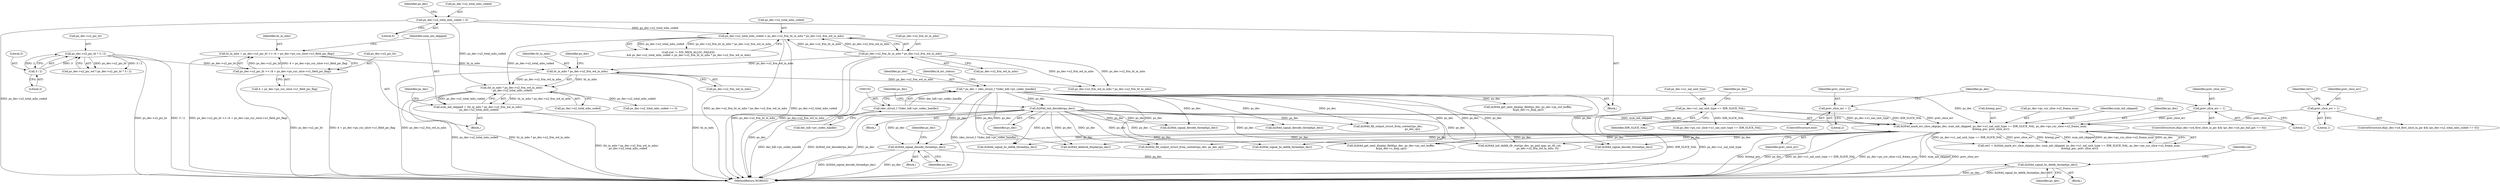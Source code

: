 digraph "0_Android_e86d3cfd2bc28dac421092106751e5638d54a848@API" {
"1001648" [label="(Call,ih264d_signal_bs_deblk_thread(ps_dec))"];
"1001639" [label="(Call,ih264d_signal_decode_thread(ps_dec))"];
"1000918" [label="(Call,ih264d_init_decoder(ps_dec))"];
"1000159" [label="(Call,* ps_dec = (dec_struct_t *)(dec_hdl->pv_codec_handle))"];
"1000161" [label="(Call,(dec_struct_t *)(dec_hdl->pv_codec_handle))"];
"1001586" [label="(Call,ih264d_mark_err_slice_skip(ps_dec, num_mb_skipped, ps_dec->u1_nal_unit_type == IDR_SLICE_NAL, ps_dec->ps_cur_slice->u2_frame_num,\n &temp_poc, prev_slice_err))"];
"1001543" [label="(Call,num_mb_skipped = (ht_in_mbs * ps_dec->u2_frm_wd_in_mbs)\n - ps_dec->u2_total_mbs_coded)"];
"1001545" [label="(Call,(ht_in_mbs * ps_dec->u2_frm_wd_in_mbs)\n - ps_dec->u2_total_mbs_coded)"];
"1001546" [label="(Call,ht_in_mbs * ps_dec->u2_frm_wd_in_mbs)"];
"1001530" [label="(Call,ht_in_mbs = ps_dec->u2_pic_ht >> (4 + ps_dec->ps_cur_slice->u1_field_pic_flag))"];
"1001532" [label="(Call,ps_dec->u2_pic_ht >> (4 + ps_dec->ps_cur_slice->u1_field_pic_flag))"];
"1001049" [label="(Call,ps_dec->u2_pic_ht * 3 / 2)"];
"1001053" [label="(Call,3 / 2)"];
"1001517" [label="(Call,ps_dec->u2_frm_ht_in_mbs * ps_dec->u2_frm_wd_in_mbs)"];
"1001513" [label="(Call,ps_dec->u2_total_mbs_coded < ps_dec->u2_frm_ht_in_mbs * ps_dec->u2_frm_wd_in_mbs)"];
"1000930" [label="(Call,ps_dec->u2_total_mbs_coded = 0)"];
"1001589" [label="(Call,ps_dec->u1_nal_unit_type == IDR_SLICE_NAL)"];
"1001568" [label="(Call,prev_slice_err = 2)"];
"1001581" [label="(Call,prev_slice_err = 1)"];
"1001564" [label="(Call,prev_slice_err = 1)"];
"1001532" [label="(Call,ps_dec->u2_pic_ht >> (4 + ps_dec->ps_cur_slice->u1_field_pic_flag))"];
"1001589" [label="(Call,ps_dec->u1_nal_unit_type == IDR_SLICE_NAL)"];
"1001588" [label="(Identifier,num_mb_skipped)"];
"1001055" [label="(Literal,2)"];
"1001436" [label="(Call,ih264d_signal_decode_thread(ps_dec))"];
"1001554" [label="(ControlStructure,if(ps_dec->u4_first_slice_in_pic && (ps_dec->u4_pic_buf_got == 0)))"];
"1001053" [label="(Call,3 / 2)"];
"1001870" [label="(Call,ih264d_signal_bs_deblk_thread(ps_dec))"];
"1000163" [label="(Call,dec_hdl->pv_codec_handle)"];
"1001533" [label="(Call,ps_dec->u2_pic_ht)"];
"1001583" [label="(Literal,1)"];
"1000159" [label="(Call,* ps_dec = (dec_struct_t *)(dec_hdl->pv_codec_handle))"];
"1001530" [label="(Call,ht_in_mbs = ps_dec->u2_pic_ht >> (4 + ps_dec->ps_cur_slice->u1_field_pic_flag))"];
"1001585" [label="(Identifier,ret1)"];
"1000934" [label="(Literal,0)"];
"1001569" [label="(Identifier,prev_slice_err)"];
"1001567" [label="(ControlStructure,else)"];
"1001552" [label="(Identifier,ps_dec)"];
"1001596" [label="(Identifier,ps_dec)"];
"1001587" [label="(Identifier,ps_dec)"];
"1001509" [label="(Call,(ret != IVD_MEM_ALLOC_FAILED)\n && ps_dec->u2_total_mbs_coded < ps_dec->u2_frm_ht_in_mbs * ps_dec->u2_frm_wd_in_mbs)"];
"1001215" [label="(Call,ih264d_signal_decode_thread(ps_dec))"];
"1001593" [label="(Identifier,IDR_SLICE_NAL)"];
"1001531" [label="(Identifier,ht_in_mbs)"];
"1001565" [label="(Identifier,prev_slice_err)"];
"1001049" [label="(Call,ps_dec->u2_pic_ht * 3 / 2)"];
"1001536" [label="(Call,4 + ps_dec->ps_cur_slice->u1_field_pic_flag)"];
"1001599" [label="(Call,&temp_poc)"];
"1001544" [label="(Identifier,num_mb_skipped)"];
"1001574" [label="(Identifier,ps_dec)"];
"1001568" [label="(Call,prev_slice_err = 2)"];
"1000937" [label="(Identifier,ps_dec)"];
"1001546" [label="(Call,ht_in_mbs * ps_dec->u2_frm_wd_in_mbs)"];
"1001649" [label="(Identifier,ps_dec)"];
"1001543" [label="(Call,num_mb_skipped = (ht_in_mbs * ps_dec->u2_frm_wd_in_mbs)\n - ps_dec->u2_total_mbs_coded)"];
"1000168" [label="(Identifier,i4_err_status)"];
"1001601" [label="(Identifier,prev_slice_err)"];
"1001935" [label="(Call,ih264d_deblock_display(ps_dec))"];
"1001547" [label="(Identifier,ht_in_mbs)"];
"1001652" [label="(Identifier,ret)"];
"1001551" [label="(Call,ps_dec->u2_total_mbs_coded)"];
"1000157" [label="(Block,)"];
"1001639" [label="(Call,ih264d_signal_decode_thread(ps_dec))"];
"1001279" [label="(Call,ih264d_fill_output_struct_from_context(ps_dec,\n                                                           ps_dec_op))"];
"1001545" [label="(Call,(ht_in_mbs * ps_dec->u2_frm_wd_in_mbs)\n - ps_dec->u2_total_mbs_coded)"];
"1002092" [label="(Call,ih264d_fill_output_struct_from_context(ps_dec, ps_dec_op))"];
"1001054" [label="(Literal,3)"];
"1001517" [label="(Call,ps_dec->u2_frm_ht_in_mbs * ps_dec->u2_frm_wd_in_mbs)"];
"1001571" [label="(ControlStructure,if(ps_dec->u4_first_slice_in_pic && (ps_dec->u2_total_mbs_coded == 0)))"];
"1001644" [label="(Identifier,ps_dec)"];
"1000161" [label="(Call,(dec_struct_t *)(dec_hdl->pv_codec_handle))"];
"1001582" [label="(Identifier,prev_slice_err)"];
"1001518" [label="(Call,ps_dec->u2_frm_ht_in_mbs)"];
"1000919" [label="(Identifier,ps_dec)"];
"1001548" [label="(Call,ps_dec->u2_frm_wd_in_mbs)"];
"1001050" [label="(Call,ps_dec->u2_pic_ht)"];
"1001590" [label="(Call,ps_dec->u1_nal_unit_type)"];
"1000917" [label="(Block,)"];
"1001956" [label="(Call,ps_dec->ps_cur_slice->u1_nal_unit_type == IDR_SLICE_NAL)"];
"1001045" [label="(Call,ps_dec->u2_pic_wd * ps_dec->u2_pic_ht * 3 / 2)"];
"1001594" [label="(Call,ps_dec->ps_cur_slice->u2_frame_num)"];
"1001566" [label="(Literal,1)"];
"1001638" [label="(Block,)"];
"1001648" [label="(Call,ih264d_signal_bs_deblk_thread(ps_dec))"];
"1001514" [label="(Call,ps_dec->u2_total_mbs_coded)"];
"1001570" [label="(Literal,2)"];
"1002064" [label="(Call,ih264d_get_next_display_field(ps_dec, ps_dec->ps_out_buffer,\n &(ps_dec->s_disp_op)))"];
"1000160" [label="(Identifier,ps_dec)"];
"1002050" [label="(Call,ih264d_signal_bs_deblk_thread(ps_dec))"];
"1001513" [label="(Call,ps_dec->u2_total_mbs_coded < ps_dec->u2_frm_ht_in_mbs * ps_dec->u2_frm_wd_in_mbs)"];
"1001557" [label="(Identifier,ps_dec)"];
"1001647" [label="(Block,)"];
"1000922" [label="(Identifier,ps_dec)"];
"1001586" [label="(Call,ih264d_mark_err_slice_skip(ps_dec, num_mb_skipped, ps_dec->u1_nal_unit_type == IDR_SLICE_NAL, ps_dec->ps_cur_slice->u2_frame_num,\n &temp_poc, prev_slice_err))"];
"1000722" [label="(Call,ih264d_get_next_display_field(ps_dec, ps_dec->ps_out_buffer,\n &(ps_dec->s_disp_op)))"];
"1002272" [label="(MethodReturn,WORD32)"];
"1001564" [label="(Call,prev_slice_err = 1)"];
"1001640" [label="(Identifier,ps_dec)"];
"1001576" [label="(Call,ps_dec->u2_total_mbs_coded == 0)"];
"1001524" [label="(Block,)"];
"1001713" [label="(Call,ps_dec->u2_frm_wd_in_mbs * ps_dec->u2_frm_ht_in_mbs)"];
"1001728" [label="(Call,ih264d_init_deblk_tfr_ctxt(ps_dec, ps_pad_mgr, ps_tfr_cxt,\n                                           ps_dec->u2_frm_wd_in_mbs, 0))"];
"1001581" [label="(Call,prev_slice_err = 1)"];
"1001584" [label="(Call,ret1 = ih264d_mark_err_slice_skip(ps_dec, num_mb_skipped, ps_dec->u1_nal_unit_type == IDR_SLICE_NAL, ps_dec->ps_cur_slice->u2_frame_num,\n &temp_poc, prev_slice_err))"];
"1001762" [label="(Call,ih264d_signal_decode_thread(ps_dec))"];
"1000918" [label="(Call,ih264d_init_decoder(ps_dec))"];
"1000930" [label="(Call,ps_dec->u2_total_mbs_coded = 0)"];
"1000931" [label="(Call,ps_dec->u2_total_mbs_coded)"];
"1001521" [label="(Call,ps_dec->u2_frm_wd_in_mbs)"];
"1001648" -> "1001647"  [label="AST: "];
"1001648" -> "1001649"  [label="CFG: "];
"1001649" -> "1001648"  [label="AST: "];
"1001652" -> "1001648"  [label="CFG: "];
"1001648" -> "1002272"  [label="DDG: ps_dec"];
"1001648" -> "1002272"  [label="DDG: ih264d_signal_bs_deblk_thread(ps_dec)"];
"1001639" -> "1001648"  [label="DDG: ps_dec"];
"1001639" -> "1001638"  [label="AST: "];
"1001639" -> "1001640"  [label="CFG: "];
"1001640" -> "1001639"  [label="AST: "];
"1001644" -> "1001639"  [label="CFG: "];
"1001639" -> "1002272"  [label="DDG: ps_dec"];
"1001639" -> "1002272"  [label="DDG: ih264d_signal_decode_thread(ps_dec)"];
"1000918" -> "1001639"  [label="DDG: ps_dec"];
"1001586" -> "1001639"  [label="DDG: ps_dec"];
"1000159" -> "1001639"  [label="DDG: ps_dec"];
"1000918" -> "1000917"  [label="AST: "];
"1000918" -> "1000919"  [label="CFG: "];
"1000919" -> "1000918"  [label="AST: "];
"1000922" -> "1000918"  [label="CFG: "];
"1000918" -> "1002272"  [label="DDG: ih264d_init_decoder(ps_dec)"];
"1000918" -> "1002272"  [label="DDG: ps_dec"];
"1000159" -> "1000918"  [label="DDG: ps_dec"];
"1000918" -> "1001215"  [label="DDG: ps_dec"];
"1000918" -> "1001279"  [label="DDG: ps_dec"];
"1000918" -> "1001436"  [label="DDG: ps_dec"];
"1000918" -> "1001586"  [label="DDG: ps_dec"];
"1000918" -> "1001728"  [label="DDG: ps_dec"];
"1000918" -> "1001762"  [label="DDG: ps_dec"];
"1000918" -> "1001870"  [label="DDG: ps_dec"];
"1000918" -> "1001935"  [label="DDG: ps_dec"];
"1000918" -> "1002050"  [label="DDG: ps_dec"];
"1000918" -> "1002064"  [label="DDG: ps_dec"];
"1000918" -> "1002092"  [label="DDG: ps_dec"];
"1000159" -> "1000157"  [label="AST: "];
"1000159" -> "1000161"  [label="CFG: "];
"1000160" -> "1000159"  [label="AST: "];
"1000161" -> "1000159"  [label="AST: "];
"1000168" -> "1000159"  [label="CFG: "];
"1000159" -> "1002272"  [label="DDG: ps_dec"];
"1000159" -> "1002272"  [label="DDG: (dec_struct_t *)(dec_hdl->pv_codec_handle)"];
"1000161" -> "1000159"  [label="DDG: dec_hdl->pv_codec_handle"];
"1000159" -> "1000722"  [label="DDG: ps_dec"];
"1000159" -> "1001215"  [label="DDG: ps_dec"];
"1000159" -> "1001279"  [label="DDG: ps_dec"];
"1000159" -> "1001436"  [label="DDG: ps_dec"];
"1000159" -> "1001586"  [label="DDG: ps_dec"];
"1000159" -> "1001728"  [label="DDG: ps_dec"];
"1000159" -> "1001762"  [label="DDG: ps_dec"];
"1000159" -> "1001870"  [label="DDG: ps_dec"];
"1000159" -> "1001935"  [label="DDG: ps_dec"];
"1000159" -> "1002050"  [label="DDG: ps_dec"];
"1000159" -> "1002064"  [label="DDG: ps_dec"];
"1000159" -> "1002092"  [label="DDG: ps_dec"];
"1000161" -> "1000163"  [label="CFG: "];
"1000162" -> "1000161"  [label="AST: "];
"1000163" -> "1000161"  [label="AST: "];
"1000161" -> "1002272"  [label="DDG: dec_hdl->pv_codec_handle"];
"1001586" -> "1001584"  [label="AST: "];
"1001586" -> "1001601"  [label="CFG: "];
"1001587" -> "1001586"  [label="AST: "];
"1001588" -> "1001586"  [label="AST: "];
"1001589" -> "1001586"  [label="AST: "];
"1001594" -> "1001586"  [label="AST: "];
"1001599" -> "1001586"  [label="AST: "];
"1001601" -> "1001586"  [label="AST: "];
"1001584" -> "1001586"  [label="CFG: "];
"1001586" -> "1002272"  [label="DDG: &temp_poc"];
"1001586" -> "1002272"  [label="DDG: ps_dec"];
"1001586" -> "1002272"  [label="DDG: ps_dec->u1_nal_unit_type == IDR_SLICE_NAL"];
"1001586" -> "1002272"  [label="DDG: ps_dec->ps_cur_slice->u2_frame_num"];
"1001586" -> "1002272"  [label="DDG: num_mb_skipped"];
"1001586" -> "1002272"  [label="DDG: prev_slice_err"];
"1001586" -> "1001584"  [label="DDG: ps_dec->u1_nal_unit_type == IDR_SLICE_NAL"];
"1001586" -> "1001584"  [label="DDG: prev_slice_err"];
"1001586" -> "1001584"  [label="DDG: &temp_poc"];
"1001586" -> "1001584"  [label="DDG: num_mb_skipped"];
"1001586" -> "1001584"  [label="DDG: ps_dec->ps_cur_slice->u2_frame_num"];
"1001586" -> "1001584"  [label="DDG: ps_dec"];
"1001543" -> "1001586"  [label="DDG: num_mb_skipped"];
"1001589" -> "1001586"  [label="DDG: ps_dec->u1_nal_unit_type"];
"1001589" -> "1001586"  [label="DDG: IDR_SLICE_NAL"];
"1001568" -> "1001586"  [label="DDG: prev_slice_err"];
"1001581" -> "1001586"  [label="DDG: prev_slice_err"];
"1001564" -> "1001586"  [label="DDG: prev_slice_err"];
"1001586" -> "1001728"  [label="DDG: ps_dec"];
"1001586" -> "1001762"  [label="DDG: ps_dec"];
"1001586" -> "1001870"  [label="DDG: ps_dec"];
"1001586" -> "1001935"  [label="DDG: ps_dec"];
"1001586" -> "1002050"  [label="DDG: ps_dec"];
"1001586" -> "1002064"  [label="DDG: ps_dec"];
"1001586" -> "1002092"  [label="DDG: ps_dec"];
"1001543" -> "1001524"  [label="AST: "];
"1001543" -> "1001545"  [label="CFG: "];
"1001544" -> "1001543"  [label="AST: "];
"1001545" -> "1001543"  [label="AST: "];
"1001557" -> "1001543"  [label="CFG: "];
"1001543" -> "1002272"  [label="DDG: (ht_in_mbs * ps_dec->u2_frm_wd_in_mbs)\n - ps_dec->u2_total_mbs_coded"];
"1001545" -> "1001543"  [label="DDG: ht_in_mbs * ps_dec->u2_frm_wd_in_mbs"];
"1001545" -> "1001543"  [label="DDG: ps_dec->u2_total_mbs_coded"];
"1001545" -> "1001551"  [label="CFG: "];
"1001546" -> "1001545"  [label="AST: "];
"1001551" -> "1001545"  [label="AST: "];
"1001545" -> "1002272"  [label="DDG: ps_dec->u2_total_mbs_coded"];
"1001545" -> "1002272"  [label="DDG: ht_in_mbs * ps_dec->u2_frm_wd_in_mbs"];
"1001546" -> "1001545"  [label="DDG: ht_in_mbs"];
"1001546" -> "1001545"  [label="DDG: ps_dec->u2_frm_wd_in_mbs"];
"1001513" -> "1001545"  [label="DDG: ps_dec->u2_total_mbs_coded"];
"1000930" -> "1001545"  [label="DDG: ps_dec->u2_total_mbs_coded"];
"1001545" -> "1001576"  [label="DDG: ps_dec->u2_total_mbs_coded"];
"1001546" -> "1001548"  [label="CFG: "];
"1001547" -> "1001546"  [label="AST: "];
"1001548" -> "1001546"  [label="AST: "];
"1001552" -> "1001546"  [label="CFG: "];
"1001546" -> "1002272"  [label="DDG: ht_in_mbs"];
"1001546" -> "1002272"  [label="DDG: ps_dec->u2_frm_wd_in_mbs"];
"1001530" -> "1001546"  [label="DDG: ht_in_mbs"];
"1001517" -> "1001546"  [label="DDG: ps_dec->u2_frm_wd_in_mbs"];
"1001546" -> "1001713"  [label="DDG: ps_dec->u2_frm_wd_in_mbs"];
"1001530" -> "1001524"  [label="AST: "];
"1001530" -> "1001532"  [label="CFG: "];
"1001531" -> "1001530"  [label="AST: "];
"1001532" -> "1001530"  [label="AST: "];
"1001544" -> "1001530"  [label="CFG: "];
"1001530" -> "1002272"  [label="DDG: ps_dec->u2_pic_ht >> (4 + ps_dec->ps_cur_slice->u1_field_pic_flag)"];
"1001532" -> "1001530"  [label="DDG: ps_dec->u2_pic_ht"];
"1001532" -> "1001530"  [label="DDG: 4 + ps_dec->ps_cur_slice->u1_field_pic_flag"];
"1001532" -> "1001536"  [label="CFG: "];
"1001533" -> "1001532"  [label="AST: "];
"1001536" -> "1001532"  [label="AST: "];
"1001532" -> "1002272"  [label="DDG: 4 + ps_dec->ps_cur_slice->u1_field_pic_flag"];
"1001532" -> "1002272"  [label="DDG: ps_dec->u2_pic_ht"];
"1001049" -> "1001532"  [label="DDG: ps_dec->u2_pic_ht"];
"1001049" -> "1001045"  [label="AST: "];
"1001049" -> "1001053"  [label="CFG: "];
"1001050" -> "1001049"  [label="AST: "];
"1001053" -> "1001049"  [label="AST: "];
"1001045" -> "1001049"  [label="CFG: "];
"1001049" -> "1002272"  [label="DDG: ps_dec->u2_pic_ht"];
"1001049" -> "1002272"  [label="DDG: 3 / 2"];
"1001049" -> "1001045"  [label="DDG: ps_dec->u2_pic_ht"];
"1001049" -> "1001045"  [label="DDG: 3 / 2"];
"1001053" -> "1001049"  [label="DDG: 3"];
"1001053" -> "1001049"  [label="DDG: 2"];
"1001053" -> "1001055"  [label="CFG: "];
"1001054" -> "1001053"  [label="AST: "];
"1001055" -> "1001053"  [label="AST: "];
"1001517" -> "1001513"  [label="AST: "];
"1001517" -> "1001521"  [label="CFG: "];
"1001518" -> "1001517"  [label="AST: "];
"1001521" -> "1001517"  [label="AST: "];
"1001513" -> "1001517"  [label="CFG: "];
"1001517" -> "1002272"  [label="DDG: ps_dec->u2_frm_wd_in_mbs"];
"1001517" -> "1002272"  [label="DDG: ps_dec->u2_frm_ht_in_mbs"];
"1001517" -> "1001513"  [label="DDG: ps_dec->u2_frm_ht_in_mbs"];
"1001517" -> "1001513"  [label="DDG: ps_dec->u2_frm_wd_in_mbs"];
"1001517" -> "1001713"  [label="DDG: ps_dec->u2_frm_wd_in_mbs"];
"1001517" -> "1001713"  [label="DDG: ps_dec->u2_frm_ht_in_mbs"];
"1001513" -> "1001509"  [label="AST: "];
"1001514" -> "1001513"  [label="AST: "];
"1001509" -> "1001513"  [label="CFG: "];
"1001513" -> "1002272"  [label="DDG: ps_dec->u2_frm_ht_in_mbs * ps_dec->u2_frm_wd_in_mbs"];
"1001513" -> "1002272"  [label="DDG: ps_dec->u2_total_mbs_coded"];
"1001513" -> "1001509"  [label="DDG: ps_dec->u2_total_mbs_coded"];
"1001513" -> "1001509"  [label="DDG: ps_dec->u2_frm_ht_in_mbs * ps_dec->u2_frm_wd_in_mbs"];
"1000930" -> "1001513"  [label="DDG: ps_dec->u2_total_mbs_coded"];
"1000930" -> "1000157"  [label="AST: "];
"1000930" -> "1000934"  [label="CFG: "];
"1000931" -> "1000930"  [label="AST: "];
"1000934" -> "1000930"  [label="AST: "];
"1000937" -> "1000930"  [label="CFG: "];
"1000930" -> "1002272"  [label="DDG: ps_dec->u2_total_mbs_coded"];
"1001589" -> "1001593"  [label="CFG: "];
"1001590" -> "1001589"  [label="AST: "];
"1001593" -> "1001589"  [label="AST: "];
"1001596" -> "1001589"  [label="CFG: "];
"1001589" -> "1002272"  [label="DDG: IDR_SLICE_NAL"];
"1001589" -> "1002272"  [label="DDG: ps_dec->u1_nal_unit_type"];
"1001589" -> "1001956"  [label="DDG: IDR_SLICE_NAL"];
"1001568" -> "1001567"  [label="AST: "];
"1001568" -> "1001570"  [label="CFG: "];
"1001569" -> "1001568"  [label="AST: "];
"1001570" -> "1001568"  [label="AST: "];
"1001574" -> "1001568"  [label="CFG: "];
"1001581" -> "1001571"  [label="AST: "];
"1001581" -> "1001583"  [label="CFG: "];
"1001582" -> "1001581"  [label="AST: "];
"1001583" -> "1001581"  [label="AST: "];
"1001585" -> "1001581"  [label="CFG: "];
"1001564" -> "1001554"  [label="AST: "];
"1001564" -> "1001566"  [label="CFG: "];
"1001565" -> "1001564"  [label="AST: "];
"1001566" -> "1001564"  [label="AST: "];
"1001574" -> "1001564"  [label="CFG: "];
}
